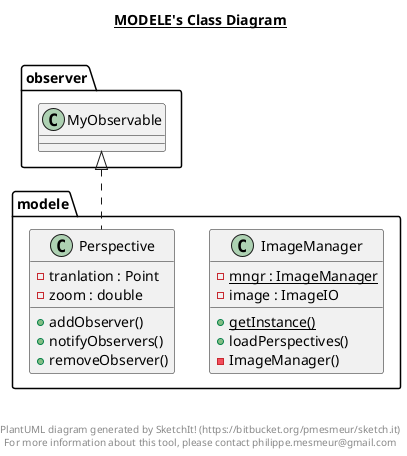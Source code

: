 @startuml

title __MODELE's Class Diagram__\n

  namespace modele {
    class modele.ImageManager {
        {static} - mngr : ImageManager
        {static} + getInstance()
        - image : ImageIO
        + loadPerspectives()
        - ImageManager()
    }
  }
  

  namespace modele {
    class modele.Perspective {
        - tranlation : Point
        - zoom : double
        + addObserver()
        + notifyObservers()
        + removeObserver()
    }
  }
  

  modele.Perspective .up.|> observer.MyObservable


right footer


PlantUML diagram generated by SketchIt! (https://bitbucket.org/pmesmeur/sketch.it)
For more information about this tool, please contact philippe.mesmeur@gmail.com
endfooter

@enduml

